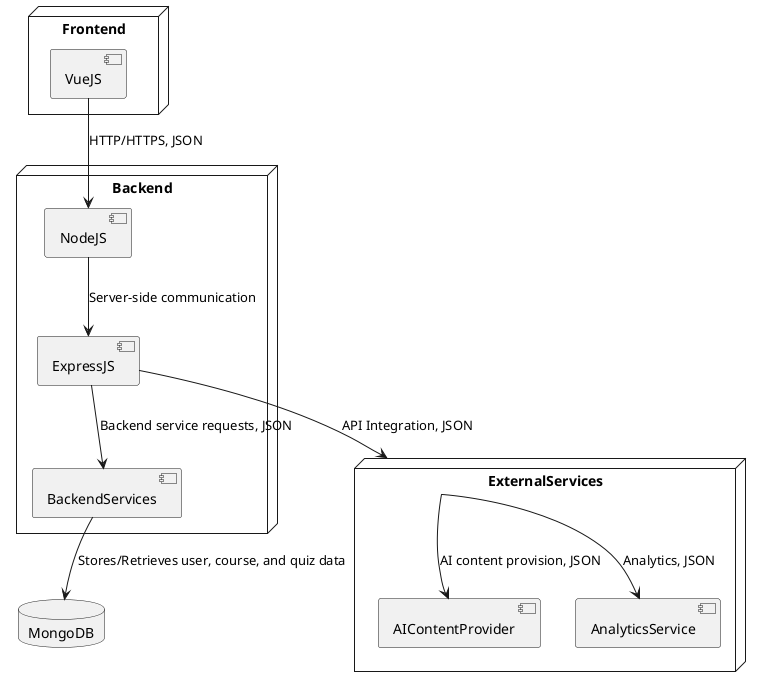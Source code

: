 @startuml
top to bottom direction

node Frontend {
  component VueJS as Vue
}

node Backend {
  component NodeJS as Node
  component ExpressJS as Express
  component BackendServices as BS
}

database MongoDB as DB

Vue --> Node: HTTP/HTTPS, JSON
Node --> Express: Server-side communication
Express --> BS: Backend service requests, JSON
BS --> DB: Stores/Retrieves user, course, and quiz data

node ExternalServices as ES {
  component AIContentProvider as AICP
  component AnalyticsService as AS
}

Express --> ES: API Integration, JSON
ES --> AICP: AI content provision, JSON
ES --> AS: Analytics, JSON

@enduml

